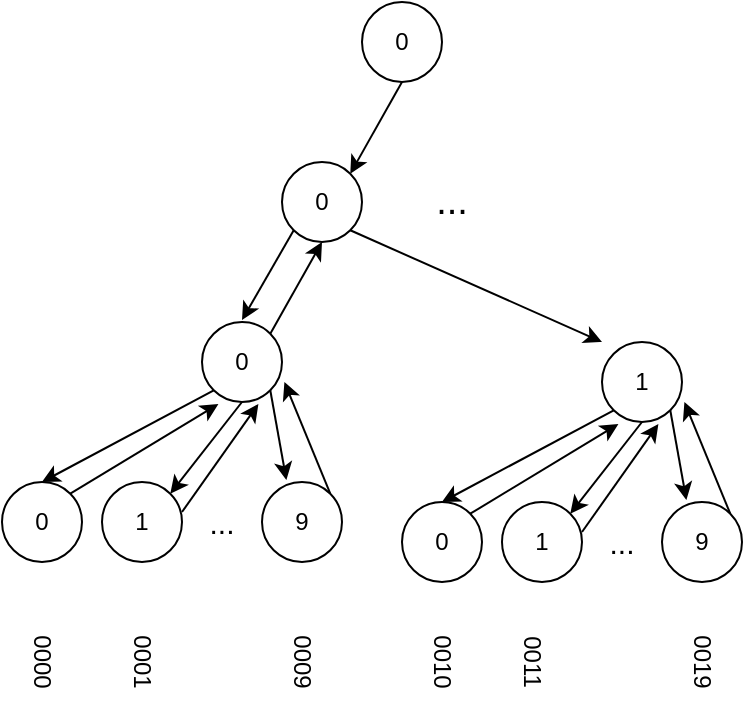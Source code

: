 <mxGraphModel dx="492" dy="591" grid="0" gridSize="10" guides="1" tooltips="1" connect="1" arrows="1" fold="1" page="1" pageScale="1" pageWidth="827" pageHeight="1169" background="#ffffff"><root><mxCell id="0"/><mxCell id="1" parent="0"/><mxCell id="12" style="rounded=0;html=1;exitX=0.5;exitY=1;entryX=1;entryY=0;jettySize=auto;orthogonalLoop=1;" edge="1" parent="1" source="2" target="5"><mxGeometry relative="1" as="geometry"/></mxCell><mxCell id="2" value="0" style="ellipse;whiteSpace=wrap;html=1;aspect=fixed;" vertex="1" parent="1"><mxGeometry x="200" y="40" width="40" height="40" as="geometry"/></mxCell><mxCell id="13" style="edgeStyle=none;rounded=0;html=1;exitX=0;exitY=1;jettySize=auto;orthogonalLoop=1;" edge="1" parent="1" source="5"><mxGeometry relative="1" as="geometry"><mxPoint x="140" y="199" as="targetPoint"/></mxGeometry></mxCell><mxCell id="34" style="edgeStyle=none;rounded=0;html=1;exitX=1;exitY=1;jettySize=auto;orthogonalLoop=1;" edge="1" parent="1" source="5"><mxGeometry relative="1" as="geometry"><mxPoint x="320" y="210" as="targetPoint"/></mxGeometry></mxCell><mxCell id="5" value="0" style="ellipse;whiteSpace=wrap;html=1;aspect=fixed;" vertex="1" parent="1"><mxGeometry x="160" y="120" width="40" height="40" as="geometry"/></mxCell><mxCell id="20" style="edgeStyle=none;rounded=0;html=1;exitX=1;exitY=0;entryX=0.5;entryY=1;jettySize=auto;orthogonalLoop=1;" edge="1" parent="1" source="6" target="5"><mxGeometry relative="1" as="geometry"/></mxCell><mxCell id="21" value="" style="group" vertex="1" connectable="0" parent="1"><mxGeometry x="20" y="200" width="170" height="120" as="geometry"/></mxCell><mxCell id="3" value="9" style="ellipse;whiteSpace=wrap;html=1;aspect=fixed;" vertex="1" parent="21"><mxGeometry x="130" y="80" width="40" height="40" as="geometry"/></mxCell><mxCell id="4" value="0" style="ellipse;whiteSpace=wrap;html=1;aspect=fixed;" vertex="1" parent="21"><mxGeometry y="80" width="40" height="40" as="geometry"/></mxCell><mxCell id="14" style="edgeStyle=none;rounded=0;html=1;exitX=0;exitY=1;entryX=0.5;entryY=0;jettySize=auto;orthogonalLoop=1;" edge="1" parent="21" source="6" target="4"><mxGeometry relative="1" as="geometry"/></mxCell><mxCell id="18" style="edgeStyle=none;rounded=0;html=1;exitX=1;exitY=1;entryX=0.305;entryY=-0.025;entryPerimeter=0;jettySize=auto;orthogonalLoop=1;" edge="1" parent="21" source="6" target="3"><mxGeometry relative="1" as="geometry"/></mxCell><mxCell id="6" value="0" style="ellipse;whiteSpace=wrap;html=1;aspect=fixed;" vertex="1" parent="21"><mxGeometry x="100" width="40" height="40" as="geometry"/></mxCell><mxCell id="19" style="edgeStyle=none;rounded=0;html=1;exitX=1;exitY=0;entryX=1.03;entryY=0.75;entryPerimeter=0;jettySize=auto;orthogonalLoop=1;" edge="1" parent="21" source="3" target="6"><mxGeometry relative="1" as="geometry"/></mxCell><mxCell id="15" style="edgeStyle=none;rounded=0;html=1;exitX=1;exitY=0;entryX=0.205;entryY=1.025;entryPerimeter=0;jettySize=auto;orthogonalLoop=1;" edge="1" parent="21" source="4" target="6"><mxGeometry relative="1" as="geometry"/></mxCell><mxCell id="7" value="1" style="ellipse;whiteSpace=wrap;html=1;aspect=fixed;" vertex="1" parent="21"><mxGeometry x="50" y="80" width="40" height="40" as="geometry"/></mxCell><mxCell id="16" style="edgeStyle=none;rounded=0;html=1;exitX=0.5;exitY=1;entryX=1;entryY=0;jettySize=auto;orthogonalLoop=1;" edge="1" parent="21" source="6" target="7"><mxGeometry relative="1" as="geometry"/></mxCell><mxCell id="17" style="edgeStyle=none;rounded=0;html=1;exitX=0;exitY=0.25;jettySize=auto;orthogonalLoop=1;entryX=0.705;entryY=1.025;entryPerimeter=0;" edge="1" parent="21" source="8" target="6"><mxGeometry relative="1" as="geometry"><mxPoint x="130" y="50" as="targetPoint"/></mxGeometry></mxCell><mxCell id="8" value="&lt;font style=&quot;font-size: 15px&quot;&gt;...&lt;/font&gt;" style="text;html=1;strokeColor=none;fillColor=none;align=center;verticalAlign=middle;whiteSpace=wrap;rounded=0;" vertex="1" parent="21"><mxGeometry x="90" y="90" width="40" height="20" as="geometry"/></mxCell><mxCell id="22" value="" style="group" vertex="1" connectable="0" parent="1"><mxGeometry x="220" y="210" width="170" height="120" as="geometry"/></mxCell><mxCell id="23" value="9" style="ellipse;whiteSpace=wrap;html=1;aspect=fixed;" vertex="1" parent="22"><mxGeometry x="130" y="80" width="40" height="40" as="geometry"/></mxCell><mxCell id="24" value="0" style="ellipse;whiteSpace=wrap;html=1;aspect=fixed;" vertex="1" parent="22"><mxGeometry y="80" width="40" height="40" as="geometry"/></mxCell><mxCell id="25" style="edgeStyle=none;rounded=0;html=1;exitX=0;exitY=1;entryX=0.5;entryY=0;jettySize=auto;orthogonalLoop=1;" edge="1" parent="22" source="27" target="24"><mxGeometry relative="1" as="geometry"/></mxCell><mxCell id="26" style="edgeStyle=none;rounded=0;html=1;exitX=1;exitY=1;entryX=0.305;entryY=-0.025;entryPerimeter=0;jettySize=auto;orthogonalLoop=1;" edge="1" parent="22" source="27" target="23"><mxGeometry relative="1" as="geometry"/></mxCell><mxCell id="27" value="1" style="ellipse;whiteSpace=wrap;html=1;aspect=fixed;" vertex="1" parent="22"><mxGeometry x="100" width="40" height="40" as="geometry"/></mxCell><mxCell id="28" style="edgeStyle=none;rounded=0;html=1;exitX=1;exitY=0;entryX=1.03;entryY=0.75;entryPerimeter=0;jettySize=auto;orthogonalLoop=1;" edge="1" parent="22" source="23" target="27"><mxGeometry relative="1" as="geometry"/></mxCell><mxCell id="29" style="edgeStyle=none;rounded=0;html=1;exitX=1;exitY=0;entryX=0.205;entryY=1.025;entryPerimeter=0;jettySize=auto;orthogonalLoop=1;" edge="1" parent="22" source="24" target="27"><mxGeometry relative="1" as="geometry"/></mxCell><mxCell id="30" value="1" style="ellipse;whiteSpace=wrap;html=1;aspect=fixed;" vertex="1" parent="22"><mxGeometry x="50" y="80" width="40" height="40" as="geometry"/></mxCell><mxCell id="31" style="edgeStyle=none;rounded=0;html=1;exitX=0.5;exitY=1;entryX=1;entryY=0;jettySize=auto;orthogonalLoop=1;" edge="1" parent="22" source="27" target="30"><mxGeometry relative="1" as="geometry"/></mxCell><mxCell id="32" style="edgeStyle=none;rounded=0;html=1;exitX=0;exitY=0.25;jettySize=auto;orthogonalLoop=1;entryX=0.705;entryY=1.025;entryPerimeter=0;" edge="1" parent="22" source="33" target="27"><mxGeometry relative="1" as="geometry"><mxPoint x="130" y="50" as="targetPoint"/></mxGeometry></mxCell><mxCell id="33" value="&lt;font style=&quot;font-size: 15px&quot;&gt;...&lt;/font&gt;" style="text;html=1;strokeColor=none;fillColor=none;align=center;verticalAlign=middle;whiteSpace=wrap;rounded=0;" vertex="1" parent="22"><mxGeometry x="90" y="90" width="40" height="20" as="geometry"/></mxCell><mxCell id="35" value="0000" style="text;html=1;strokeColor=none;fillColor=none;align=center;verticalAlign=middle;whiteSpace=wrap;rounded=0;rotation=90;" vertex="1" parent="1"><mxGeometry x="20" y="360" width="40" height="20" as="geometry"/></mxCell><mxCell id="36" value="0001" style="text;html=1;strokeColor=none;fillColor=none;align=center;verticalAlign=middle;whiteSpace=wrap;rounded=0;rotation=90;" vertex="1" parent="1"><mxGeometry x="70" y="360" width="40" height="20" as="geometry"/></mxCell><mxCell id="37" value="0009" style="text;html=1;strokeColor=none;fillColor=none;align=center;verticalAlign=middle;whiteSpace=wrap;rounded=0;rotation=90;" vertex="1" parent="1"><mxGeometry x="150" y="360" width="40" height="20" as="geometry"/></mxCell><mxCell id="38" value="0010" style="text;html=1;strokeColor=none;fillColor=none;align=center;verticalAlign=middle;whiteSpace=wrap;rounded=0;rotation=90;" vertex="1" parent="1"><mxGeometry x="220" y="360" width="40" height="20" as="geometry"/></mxCell><mxCell id="39" value="0011" style="text;html=1;strokeColor=none;fillColor=none;align=center;verticalAlign=middle;whiteSpace=wrap;rounded=0;rotation=90;" vertex="1" parent="1"><mxGeometry x="265" y="360" width="40" height="20" as="geometry"/></mxCell><mxCell id="40" value="0019" style="text;html=1;strokeColor=none;fillColor=none;align=center;verticalAlign=middle;whiteSpace=wrap;rounded=0;rotation=90;" vertex="1" parent="1"><mxGeometry x="350" y="360" width="40" height="20" as="geometry"/></mxCell><mxCell id="41" value="&lt;font style=&quot;font-size: 19px&quot;&gt;...&lt;/font&gt;" style="text;html=1;strokeColor=none;fillColor=none;align=center;verticalAlign=middle;whiteSpace=wrap;rounded=0;" vertex="1" parent="1"><mxGeometry x="225" y="130" width="40" height="20" as="geometry"/></mxCell></root></mxGraphModel>